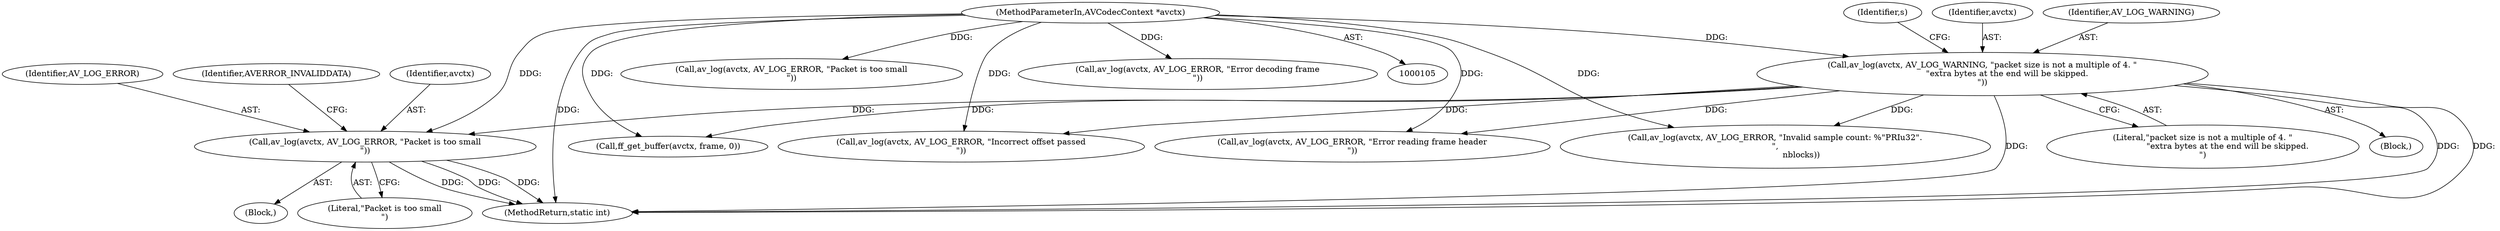 digraph "0_FFmpeg_ba4beaf6149f7241c8bd85fe853318c2f6837ad0@pointer" {
"1000307" [label="(Call,av_log(avctx, AV_LOG_ERROR, \"Packet is too small\n\"))"];
"1000188" [label="(Call,av_log(avctx, AV_LOG_WARNING, \"packet size is not a multiple of 4. \"\n                   \"extra bytes at the end will be skipped.\n\"))"];
"1000106" [label="(MethodParameterIn,AVCodecContext *avctx)"];
"1000190" [label="(Identifier,AV_LOG_WARNING)"];
"1000496" [label="(Call,ff_get_buffer(avctx, frame, 0))"];
"1000703" [label="(MethodReturn,static int)"];
"1000285" [label="(Call,av_log(avctx, AV_LOG_ERROR, \"Incorrect offset passed\n\"))"];
"1000168" [label="(Call,av_log(avctx, AV_LOG_ERROR, \"Packet is too small\n\"))"];
"1000309" [label="(Identifier,AV_LOG_ERROR)"];
"1000195" [label="(Identifier,s)"];
"1000191" [label="(Literal,\"packet size is not a multiple of 4. \"\n                   \"extra bytes at the end will be skipped.\n\")"];
"1000187" [label="(Block,)"];
"1000189" [label="(Identifier,avctx)"];
"1000384" [label="(Call,av_log(avctx, AV_LOG_ERROR, \"Error reading frame header\n\"))"];
"1000106" [label="(MethodParameterIn,AVCodecContext *avctx)"];
"1000306" [label="(Block,)"];
"1000371" [label="(Call,av_log(avctx, AV_LOG_ERROR, \"Invalid sample count: %\"PRIu32\".\n\",\n                    nblocks))"];
"1000312" [label="(Identifier,AVERROR_INVALIDDATA)"];
"1000538" [label="(Call,av_log(avctx, AV_LOG_ERROR, \"Error decoding frame\n\"))"];
"1000308" [label="(Identifier,avctx)"];
"1000188" [label="(Call,av_log(avctx, AV_LOG_WARNING, \"packet size is not a multiple of 4. \"\n                   \"extra bytes at the end will be skipped.\n\"))"];
"1000307" [label="(Call,av_log(avctx, AV_LOG_ERROR, \"Packet is too small\n\"))"];
"1000310" [label="(Literal,\"Packet is too small\n\")"];
"1000307" -> "1000306"  [label="AST: "];
"1000307" -> "1000310"  [label="CFG: "];
"1000308" -> "1000307"  [label="AST: "];
"1000309" -> "1000307"  [label="AST: "];
"1000310" -> "1000307"  [label="AST: "];
"1000312" -> "1000307"  [label="CFG: "];
"1000307" -> "1000703"  [label="DDG: "];
"1000307" -> "1000703"  [label="DDG: "];
"1000307" -> "1000703"  [label="DDG: "];
"1000188" -> "1000307"  [label="DDG: "];
"1000106" -> "1000307"  [label="DDG: "];
"1000188" -> "1000187"  [label="AST: "];
"1000188" -> "1000191"  [label="CFG: "];
"1000189" -> "1000188"  [label="AST: "];
"1000190" -> "1000188"  [label="AST: "];
"1000191" -> "1000188"  [label="AST: "];
"1000195" -> "1000188"  [label="CFG: "];
"1000188" -> "1000703"  [label="DDG: "];
"1000188" -> "1000703"  [label="DDG: "];
"1000188" -> "1000703"  [label="DDG: "];
"1000106" -> "1000188"  [label="DDG: "];
"1000188" -> "1000285"  [label="DDG: "];
"1000188" -> "1000371"  [label="DDG: "];
"1000188" -> "1000384"  [label="DDG: "];
"1000188" -> "1000496"  [label="DDG: "];
"1000106" -> "1000105"  [label="AST: "];
"1000106" -> "1000703"  [label="DDG: "];
"1000106" -> "1000168"  [label="DDG: "];
"1000106" -> "1000285"  [label="DDG: "];
"1000106" -> "1000371"  [label="DDG: "];
"1000106" -> "1000384"  [label="DDG: "];
"1000106" -> "1000496"  [label="DDG: "];
"1000106" -> "1000538"  [label="DDG: "];
}
